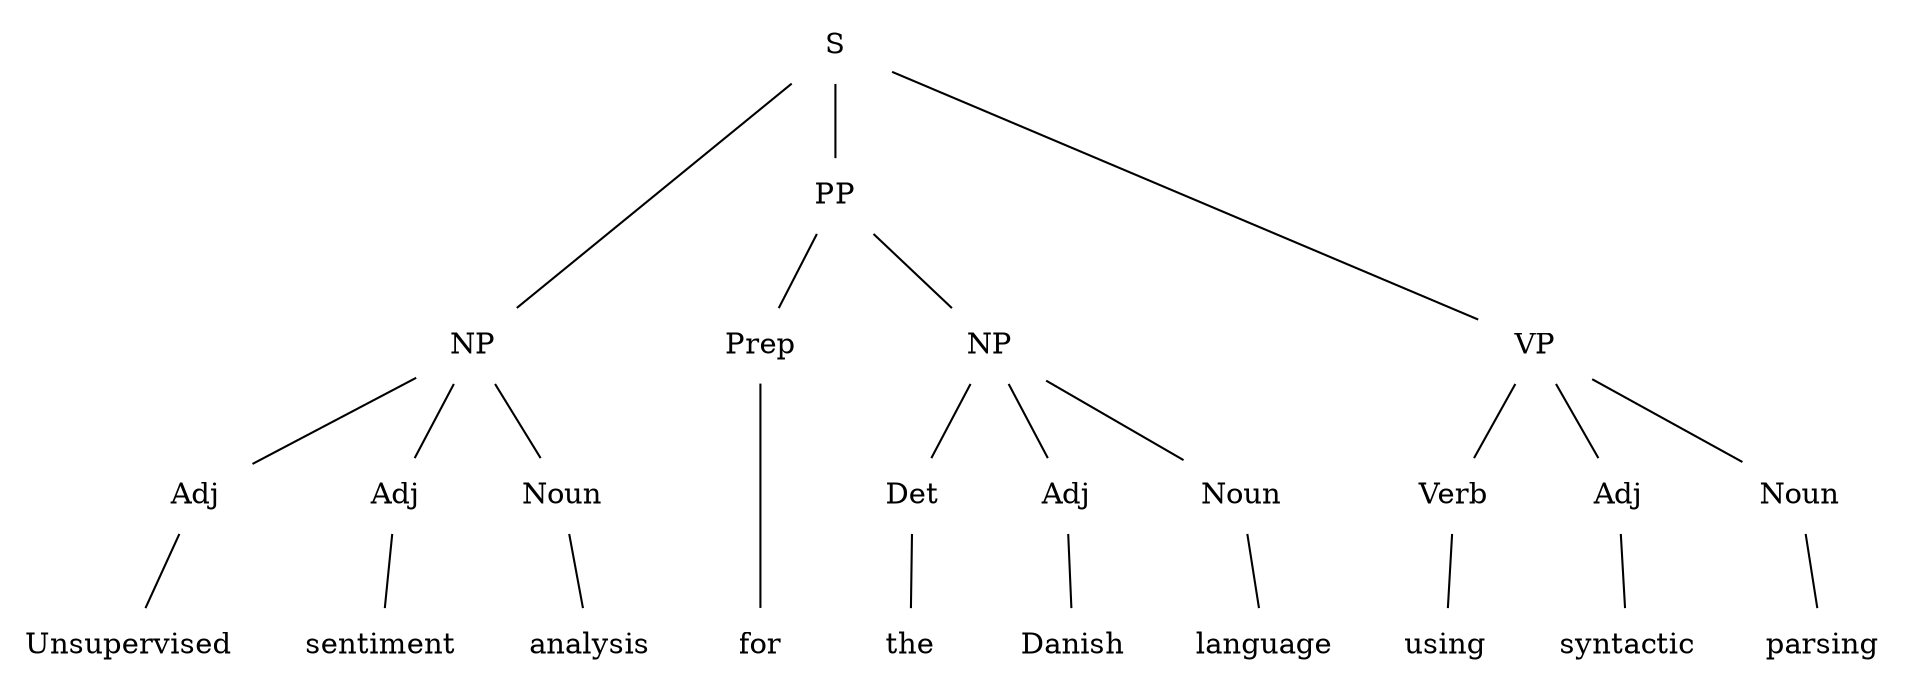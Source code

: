 graph test_tree {

node [shape=none]

noun1 [label="Noun"]
noun2 [label="Noun"]
noun3 [label="Noun"]

adj1 [label="Adj"]
adj2 [label="Adj"]
adj3 [label="Adj"]
adj4 [label="Adj"]

np1 [label="NP"]
np2 [label="NP"]

adj1 -- Unsupervised 
adj2 -- sentiment 
noun1 -- analysis
Prep -- for 
Det -- the 
adj3 -- Danish 
noun2 -- language 
Verb -- using 
adj4 -- syntactic
noun3 -- parsing

np1 -- { adj1 adj2 noun1 }
np2 -- { Det adj3 noun2 }
VP -- { Verb adj4 noun3 }
PP -- { Prep np2 }
S -- { np1 PP VP }

Unsupervised -- sentiment -- analysis -- for -- the -- Danish -- language -- using -- syntactic -- parsing [style=invis]
{rank=same; Unsupervised sentiment analysis for the Danish language using syntactic parsing }

}
